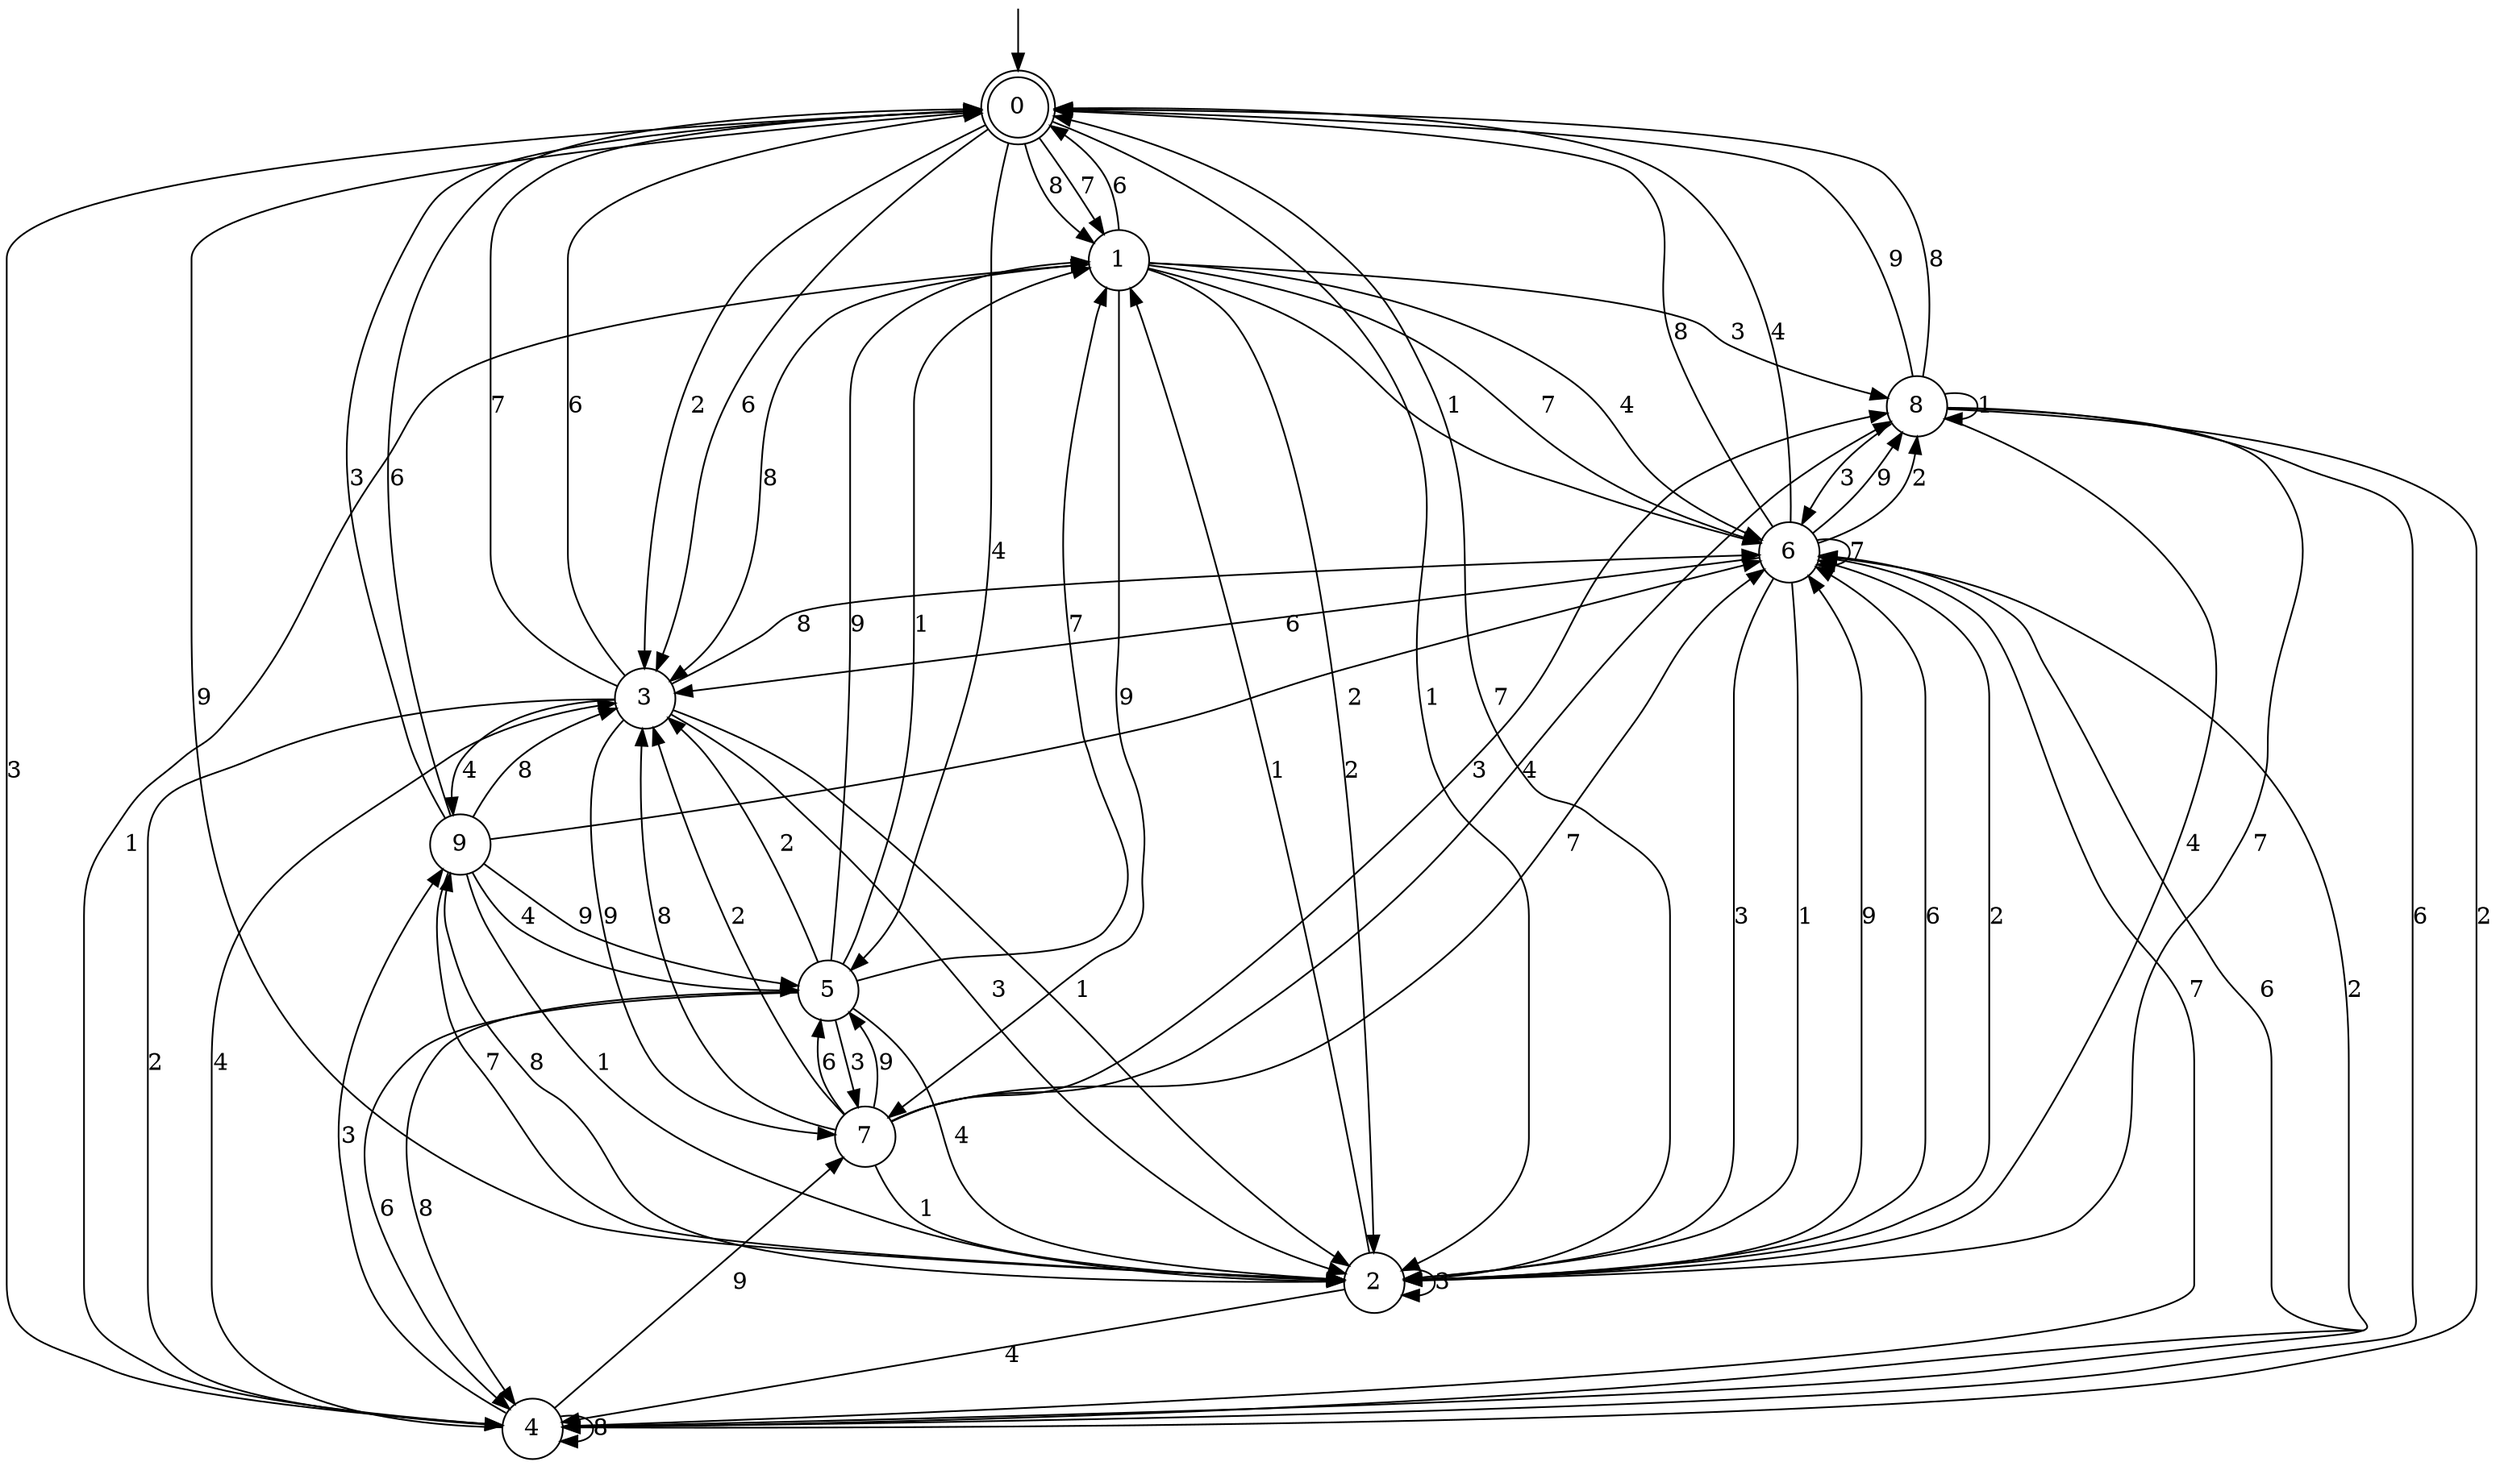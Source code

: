 digraph g {

	s0 [shape="doublecircle" label="0"];
	s1 [shape="circle" label="1"];
	s2 [shape="circle" label="2"];
	s3 [shape="circle" label="3"];
	s4 [shape="circle" label="4"];
	s5 [shape="circle" label="5"];
	s6 [shape="circle" label="6"];
	s7 [shape="circle" label="7"];
	s8 [shape="circle" label="8"];
	s9 [shape="circle" label="9"];
	s0 -> s1 [label="8"];
	s0 -> s1 [label="7"];
	s0 -> s2 [label="9"];
	s0 -> s3 [label="6"];
	s0 -> s3 [label="2"];
	s0 -> s4 [label="3"];
	s0 -> s5 [label="4"];
	s0 -> s2 [label="1"];
	s1 -> s3 [label="8"];
	s1 -> s6 [label="7"];
	s1 -> s7 [label="9"];
	s1 -> s0 [label="6"];
	s1 -> s2 [label="2"];
	s1 -> s8 [label="3"];
	s1 -> s6 [label="4"];
	s1 -> s6 [label="1"];
	s2 -> s9 [label="8"];
	s2 -> s0 [label="7"];
	s2 -> s6 [label="9"];
	s2 -> s6 [label="6"];
	s2 -> s6 [label="2"];
	s2 -> s2 [label="3"];
	s2 -> s4 [label="4"];
	s2 -> s1 [label="1"];
	s3 -> s6 [label="8"];
	s3 -> s0 [label="7"];
	s3 -> s7 [label="9"];
	s3 -> s0 [label="6"];
	s3 -> s4 [label="2"];
	s3 -> s2 [label="3"];
	s3 -> s9 [label="4"];
	s3 -> s2 [label="1"];
	s4 -> s4 [label="8"];
	s4 -> s6 [label="7"];
	s4 -> s7 [label="9"];
	s4 -> s6 [label="6"];
	s4 -> s6 [label="2"];
	s4 -> s9 [label="3"];
	s4 -> s3 [label="4"];
	s4 -> s1 [label="1"];
	s5 -> s4 [label="8"];
	s5 -> s1 [label="7"];
	s5 -> s1 [label="9"];
	s5 -> s4 [label="6"];
	s5 -> s3 [label="2"];
	s5 -> s7 [label="3"];
	s5 -> s2 [label="4"];
	s5 -> s1 [label="1"];
	s6 -> s0 [label="8"];
	s6 -> s6 [label="7"];
	s6 -> s8 [label="9"];
	s6 -> s3 [label="6"];
	s6 -> s8 [label="2"];
	s6 -> s2 [label="3"];
	s6 -> s0 [label="4"];
	s6 -> s2 [label="1"];
	s7 -> s3 [label="8"];
	s7 -> s6 [label="7"];
	s7 -> s5 [label="9"];
	s7 -> s5 [label="6"];
	s7 -> s3 [label="2"];
	s7 -> s8 [label="3"];
	s7 -> s8 [label="4"];
	s7 -> s2 [label="1"];
	s8 -> s0 [label="8"];
	s8 -> s2 [label="7"];
	s8 -> s0 [label="9"];
	s8 -> s4 [label="6"];
	s8 -> s4 [label="2"];
	s8 -> s6 [label="3"];
	s8 -> s2 [label="4"];
	s8 -> s8 [label="1"];
	s9 -> s3 [label="8"];
	s9 -> s2 [label="7"];
	s9 -> s5 [label="9"];
	s9 -> s0 [label="6"];
	s9 -> s6 [label="2"];
	s9 -> s0 [label="3"];
	s9 -> s5 [label="4"];
	s9 -> s2 [label="1"];

__start0 [label="" shape="none" width="0" height="0"];
__start0 -> s0;

}

